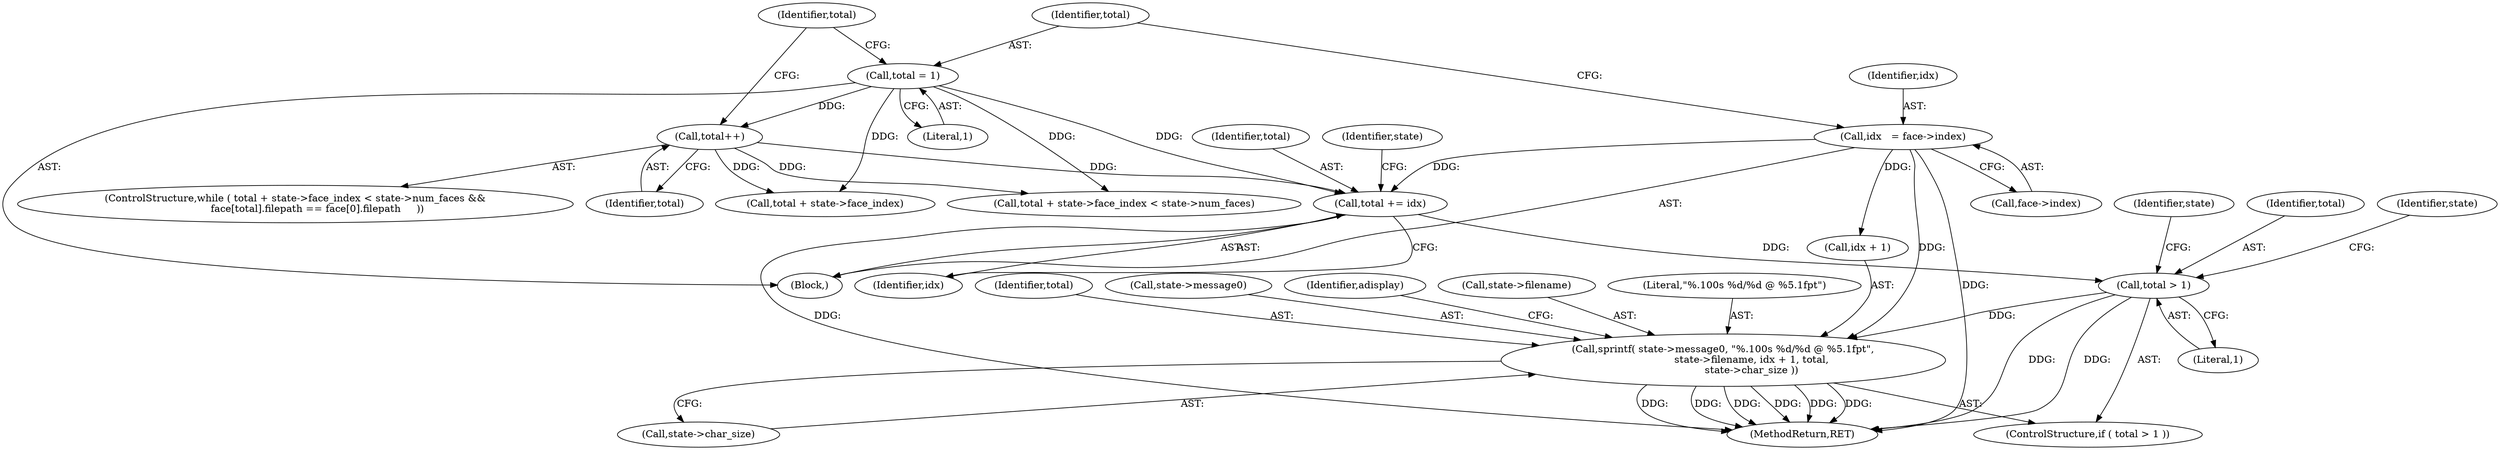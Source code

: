 digraph "0_savannah_b995299b73ba4cd259f221f500d4e63095508bec@API" {
"1000179" [label="(Call,sprintf( state->message0, \"%.100s %d/%d @ %5.1fpt\",\n                  state->filename, idx + 1, total,\n                  state->char_size ))"];
"1000133" [label="(Call,idx   = face->index)"];
"1000176" [label="(Call,total > 1)"];
"1000165" [label="(Call,total += idx)"];
"1000163" [label="(Call,total++)"];
"1000138" [label="(Call,total = 1)"];
"1000167" [label="(Identifier,idx)"];
"1000183" [label="(Literal,\"%.100s %d/%d @ %5.1fpt\")"];
"1000145" [label="(Identifier,total)"];
"1000179" [label="(Call,sprintf( state->message0, \"%.100s %d/%d @ %5.1fpt\",\n                  state->filename, idx + 1, total,\n                  state->char_size ))"];
"1000141" [label="(ControlStructure,while ( total + state->face_index < state->num_faces &&\n              face[total].filepath == face[0].filepath     ))"];
"1000143" [label="(Call,total + state->face_index < state->num_faces)"];
"1000175" [label="(ControlStructure,if ( total > 1 ))"];
"1000191" [label="(Call,state->char_size)"];
"1000163" [label="(Call,total++)"];
"1000140" [label="(Literal,1)"];
"1000190" [label="(Identifier,total)"];
"1000176" [label="(Call,total > 1)"];
"1000181" [label="(Identifier,state)"];
"1000165" [label="(Call,total += idx)"];
"1000166" [label="(Identifier,total)"];
"1000134" [label="(Identifier,idx)"];
"1000187" [label="(Call,idx + 1)"];
"1000135" [label="(Call,face->index)"];
"1000177" [label="(Identifier,total)"];
"1000139" [label="(Identifier,total)"];
"1000133" [label="(Call,idx   = face->index)"];
"1000225" [label="(MethodReturn,RET)"];
"1000170" [label="(Identifier,state)"];
"1000144" [label="(Call,total + state->face_index)"];
"1000164" [label="(Identifier,total)"];
"1000180" [label="(Call,state->message0)"];
"1000119" [label="(Block,)"];
"1000178" [label="(Literal,1)"];
"1000208" [label="(Identifier,adisplay)"];
"1000197" [label="(Identifier,state)"];
"1000138" [label="(Call,total = 1)"];
"1000184" [label="(Call,state->filename)"];
"1000179" -> "1000175"  [label="AST: "];
"1000179" -> "1000191"  [label="CFG: "];
"1000180" -> "1000179"  [label="AST: "];
"1000183" -> "1000179"  [label="AST: "];
"1000184" -> "1000179"  [label="AST: "];
"1000187" -> "1000179"  [label="AST: "];
"1000190" -> "1000179"  [label="AST: "];
"1000191" -> "1000179"  [label="AST: "];
"1000208" -> "1000179"  [label="CFG: "];
"1000179" -> "1000225"  [label="DDG: "];
"1000179" -> "1000225"  [label="DDG: "];
"1000179" -> "1000225"  [label="DDG: "];
"1000179" -> "1000225"  [label="DDG: "];
"1000179" -> "1000225"  [label="DDG: "];
"1000179" -> "1000225"  [label="DDG: "];
"1000133" -> "1000179"  [label="DDG: "];
"1000176" -> "1000179"  [label="DDG: "];
"1000133" -> "1000119"  [label="AST: "];
"1000133" -> "1000135"  [label="CFG: "];
"1000134" -> "1000133"  [label="AST: "];
"1000135" -> "1000133"  [label="AST: "];
"1000139" -> "1000133"  [label="CFG: "];
"1000133" -> "1000225"  [label="DDG: "];
"1000133" -> "1000165"  [label="DDG: "];
"1000133" -> "1000187"  [label="DDG: "];
"1000176" -> "1000175"  [label="AST: "];
"1000176" -> "1000178"  [label="CFG: "];
"1000177" -> "1000176"  [label="AST: "];
"1000178" -> "1000176"  [label="AST: "];
"1000181" -> "1000176"  [label="CFG: "];
"1000197" -> "1000176"  [label="CFG: "];
"1000176" -> "1000225"  [label="DDG: "];
"1000176" -> "1000225"  [label="DDG: "];
"1000165" -> "1000176"  [label="DDG: "];
"1000165" -> "1000119"  [label="AST: "];
"1000165" -> "1000167"  [label="CFG: "];
"1000166" -> "1000165"  [label="AST: "];
"1000167" -> "1000165"  [label="AST: "];
"1000170" -> "1000165"  [label="CFG: "];
"1000165" -> "1000225"  [label="DDG: "];
"1000163" -> "1000165"  [label="DDG: "];
"1000138" -> "1000165"  [label="DDG: "];
"1000163" -> "1000141"  [label="AST: "];
"1000163" -> "1000164"  [label="CFG: "];
"1000164" -> "1000163"  [label="AST: "];
"1000145" -> "1000163"  [label="CFG: "];
"1000163" -> "1000143"  [label="DDG: "];
"1000163" -> "1000144"  [label="DDG: "];
"1000138" -> "1000163"  [label="DDG: "];
"1000138" -> "1000119"  [label="AST: "];
"1000138" -> "1000140"  [label="CFG: "];
"1000139" -> "1000138"  [label="AST: "];
"1000140" -> "1000138"  [label="AST: "];
"1000145" -> "1000138"  [label="CFG: "];
"1000138" -> "1000143"  [label="DDG: "];
"1000138" -> "1000144"  [label="DDG: "];
}
